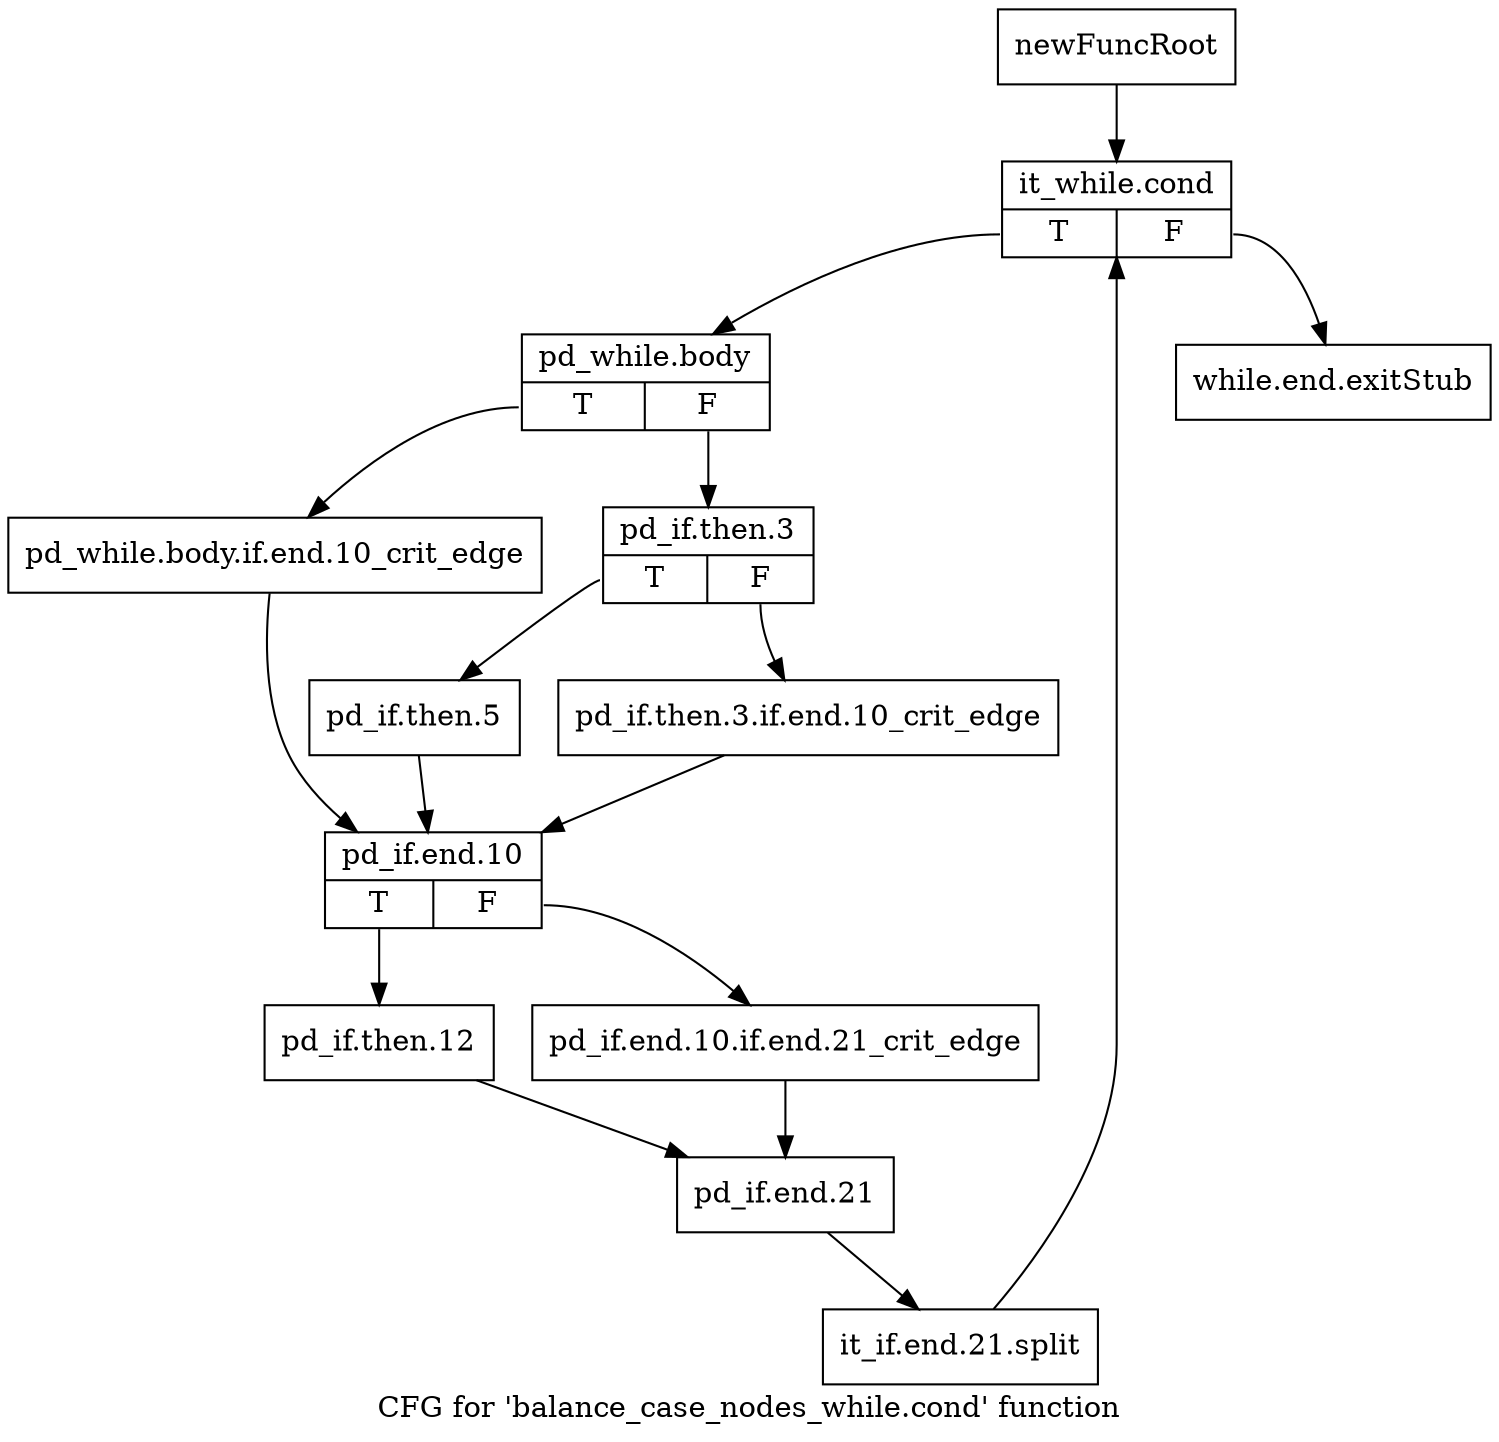 digraph "CFG for 'balance_case_nodes_while.cond' function" {
	label="CFG for 'balance_case_nodes_while.cond' function";

	Node0xc447880 [shape=record,label="{newFuncRoot}"];
	Node0xc447880 -> Node0xc447920;
	Node0xc4478d0 [shape=record,label="{while.end.exitStub}"];
	Node0xc447920 [shape=record,label="{it_while.cond|{<s0>T|<s1>F}}"];
	Node0xc447920:s0 -> Node0xc447970;
	Node0xc447920:s1 -> Node0xc4478d0;
	Node0xc447970 [shape=record,label="{pd_while.body|{<s0>T|<s1>F}}"];
	Node0xc447970:s0 -> Node0xc447ab0;
	Node0xc447970:s1 -> Node0xc4479c0;
	Node0xc4479c0 [shape=record,label="{pd_if.then.3|{<s0>T|<s1>F}}"];
	Node0xc4479c0:s0 -> Node0xc447a60;
	Node0xc4479c0:s1 -> Node0xc447a10;
	Node0xc447a10 [shape=record,label="{pd_if.then.3.if.end.10_crit_edge}"];
	Node0xc447a10 -> Node0xc447b00;
	Node0xc447a60 [shape=record,label="{pd_if.then.5}"];
	Node0xc447a60 -> Node0xc447b00;
	Node0xc447ab0 [shape=record,label="{pd_while.body.if.end.10_crit_edge}"];
	Node0xc447ab0 -> Node0xc447b00;
	Node0xc447b00 [shape=record,label="{pd_if.end.10|{<s0>T|<s1>F}}"];
	Node0xc447b00:s0 -> Node0xc447ba0;
	Node0xc447b00:s1 -> Node0xc447b50;
	Node0xc447b50 [shape=record,label="{pd_if.end.10.if.end.21_crit_edge}"];
	Node0xc447b50 -> Node0xc447bf0;
	Node0xc447ba0 [shape=record,label="{pd_if.then.12}"];
	Node0xc447ba0 -> Node0xc447bf0;
	Node0xc447bf0 [shape=record,label="{pd_if.end.21}"];
	Node0xc447bf0 -> Node0xfd6bce0;
	Node0xfd6bce0 [shape=record,label="{it_if.end.21.split}"];
	Node0xfd6bce0 -> Node0xc447920;
}
